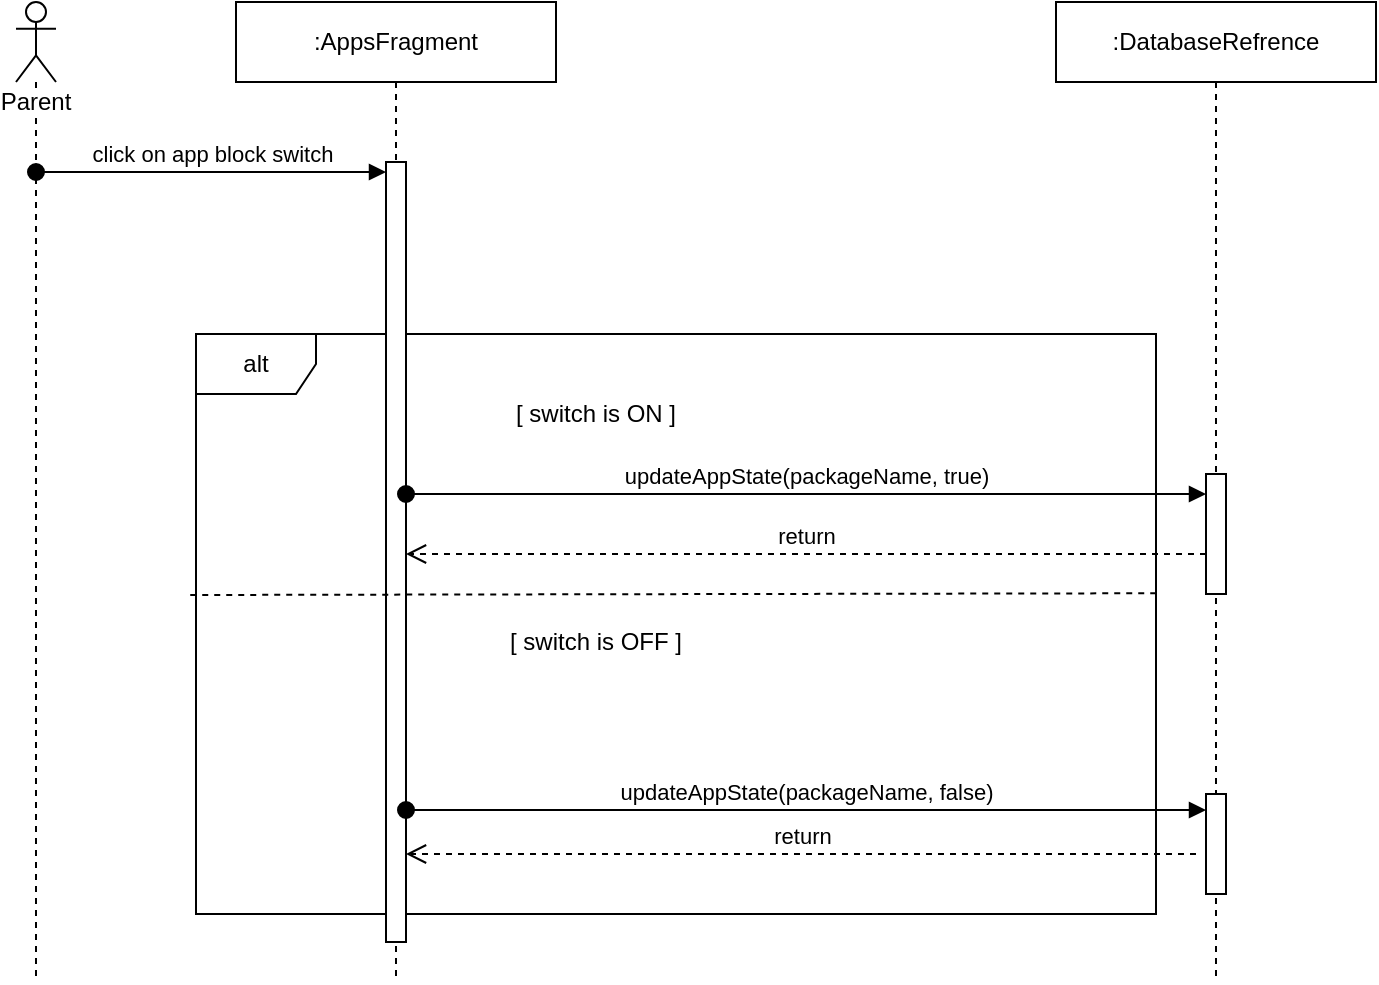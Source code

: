 <mxfile version="10.9.3" type="device"><diagram id="u5s_az7Kyz78AHj3wRnq" name="Page-1"><mxGraphModel dx="1240" dy="766" grid="1" gridSize="10" guides="1" tooltips="1" connect="1" arrows="1" fold="1" page="1" pageScale="1" pageWidth="850" pageHeight="1100" math="0" shadow="0"><root><mxCell id="0"/><mxCell id="1" parent="0"/><mxCell id="Xqb2id9Qu-SJ3OSYIH7V-1" value="alt" style="shape=umlFrame;whiteSpace=wrap;html=1;" vertex="1" parent="1"><mxGeometry x="210" y="246" width="480" height="290" as="geometry"/></mxCell><mxCell id="Xqb2id9Qu-SJ3OSYIH7V-2" value=":AppsFragment" style="shape=umlLifeline;perimeter=lifelinePerimeter;whiteSpace=wrap;html=1;container=1;collapsible=0;recursiveResize=0;outlineConnect=0;" vertex="1" parent="1"><mxGeometry x="230" y="80" width="160" height="490" as="geometry"/></mxCell><mxCell id="Xqb2id9Qu-SJ3OSYIH7V-3" value="" style="html=1;points=[];perimeter=orthogonalPerimeter;" vertex="1" parent="Xqb2id9Qu-SJ3OSYIH7V-2"><mxGeometry x="75" y="80" width="10" height="390" as="geometry"/></mxCell><mxCell id="Xqb2id9Qu-SJ3OSYIH7V-4" value="Parent" style="shape=umlLifeline;participant=umlActor;perimeter=lifelinePerimeter;whiteSpace=wrap;html=1;container=1;collapsible=0;recursiveResize=0;verticalAlign=top;spacingTop=36;labelBackgroundColor=#ffffff;outlineConnect=0;" vertex="1" parent="1"><mxGeometry x="120" y="80" width="20" height="490" as="geometry"/></mxCell><mxCell id="Xqb2id9Qu-SJ3OSYIH7V-8" value=":DatabaseRefrence" style="shape=umlLifeline;perimeter=lifelinePerimeter;whiteSpace=wrap;html=1;container=1;collapsible=0;recursiveResize=0;outlineConnect=0;" vertex="1" parent="1"><mxGeometry x="640" y="80" width="160" height="490" as="geometry"/></mxCell><mxCell id="Xqb2id9Qu-SJ3OSYIH7V-9" value="" style="html=1;points=[];perimeter=orthogonalPerimeter;" vertex="1" parent="Xqb2id9Qu-SJ3OSYIH7V-8"><mxGeometry x="75" y="236" width="10" height="60" as="geometry"/></mxCell><mxCell id="Xqb2id9Qu-SJ3OSYIH7V-10" value="" style="html=1;points=[];perimeter=orthogonalPerimeter;" vertex="1" parent="Xqb2id9Qu-SJ3OSYIH7V-8"><mxGeometry x="75" y="396" width="10" height="50" as="geometry"/></mxCell><mxCell id="Xqb2id9Qu-SJ3OSYIH7V-11" value="click on app block switch" style="html=1;verticalAlign=bottom;startArrow=oval;endArrow=block;startSize=8;" edge="1" parent="1" target="Xqb2id9Qu-SJ3OSYIH7V-3"><mxGeometry relative="1" as="geometry"><mxPoint x="130" y="165" as="sourcePoint"/></mxGeometry></mxCell><mxCell id="Xqb2id9Qu-SJ3OSYIH7V-14" value="updateAppState(packageName, true)" style="html=1;verticalAlign=bottom;startArrow=oval;endArrow=block;startSize=8;" edge="1" parent="1" target="Xqb2id9Qu-SJ3OSYIH7V-9"><mxGeometry relative="1" as="geometry"><mxPoint x="315" y="326.0" as="sourcePoint"/><Array as="points"><mxPoint x="510" y="326"/></Array></mxGeometry></mxCell><mxCell id="Xqb2id9Qu-SJ3OSYIH7V-15" value="[ switch is ON ]" style="text;html=1;strokeColor=none;fillColor=none;align=center;verticalAlign=middle;whiteSpace=wrap;rounded=0;" vertex="1" parent="1"><mxGeometry x="340" y="276" width="140" height="20" as="geometry"/></mxCell><mxCell id="Xqb2id9Qu-SJ3OSYIH7V-16" value="return" style="html=1;verticalAlign=bottom;endArrow=open;dashed=1;endSize=8;" edge="1" parent="1"><mxGeometry relative="1" as="geometry"><mxPoint x="715.0" y="356" as="sourcePoint"/><mxPoint x="315" y="356.0" as="targetPoint"/></mxGeometry></mxCell><mxCell id="Xqb2id9Qu-SJ3OSYIH7V-17" value="" style="endArrow=none;dashed=1;html=1;entryX=1.002;entryY=0.447;entryDx=0;entryDy=0;entryPerimeter=0;exitX=-0.006;exitY=0.45;exitDx=0;exitDy=0;exitPerimeter=0;" edge="1" parent="1" source="Xqb2id9Qu-SJ3OSYIH7V-1" target="Xqb2id9Qu-SJ3OSYIH7V-1"><mxGeometry width="50" height="50" relative="1" as="geometry"><mxPoint x="210" y="372" as="sourcePoint"/><mxPoint x="260" y="336" as="targetPoint"/></mxGeometry></mxCell><mxCell id="Xqb2id9Qu-SJ3OSYIH7V-18" value="updateAppState(packageName, false)" style="html=1;verticalAlign=bottom;startArrow=oval;endArrow=block;startSize=8;" edge="1" parent="1"><mxGeometry relative="1" as="geometry"><mxPoint x="315" y="484" as="sourcePoint"/><mxPoint x="715.0" y="484" as="targetPoint"/></mxGeometry></mxCell><mxCell id="Xqb2id9Qu-SJ3OSYIH7V-19" value="return" style="html=1;verticalAlign=bottom;endArrow=open;dashed=1;endSize=8;" edge="1" parent="1"><mxGeometry relative="1" as="geometry"><mxPoint x="710.0" y="506" as="sourcePoint"/><mxPoint x="315" y="506" as="targetPoint"/></mxGeometry></mxCell><mxCell id="Xqb2id9Qu-SJ3OSYIH7V-20" value="[ switch is OFF ]" style="text;html=1;strokeColor=none;fillColor=none;align=center;verticalAlign=middle;whiteSpace=wrap;rounded=0;" vertex="1" parent="1"><mxGeometry x="340" y="390" width="140" height="20" as="geometry"/></mxCell></root></mxGraphModel></diagram></mxfile>